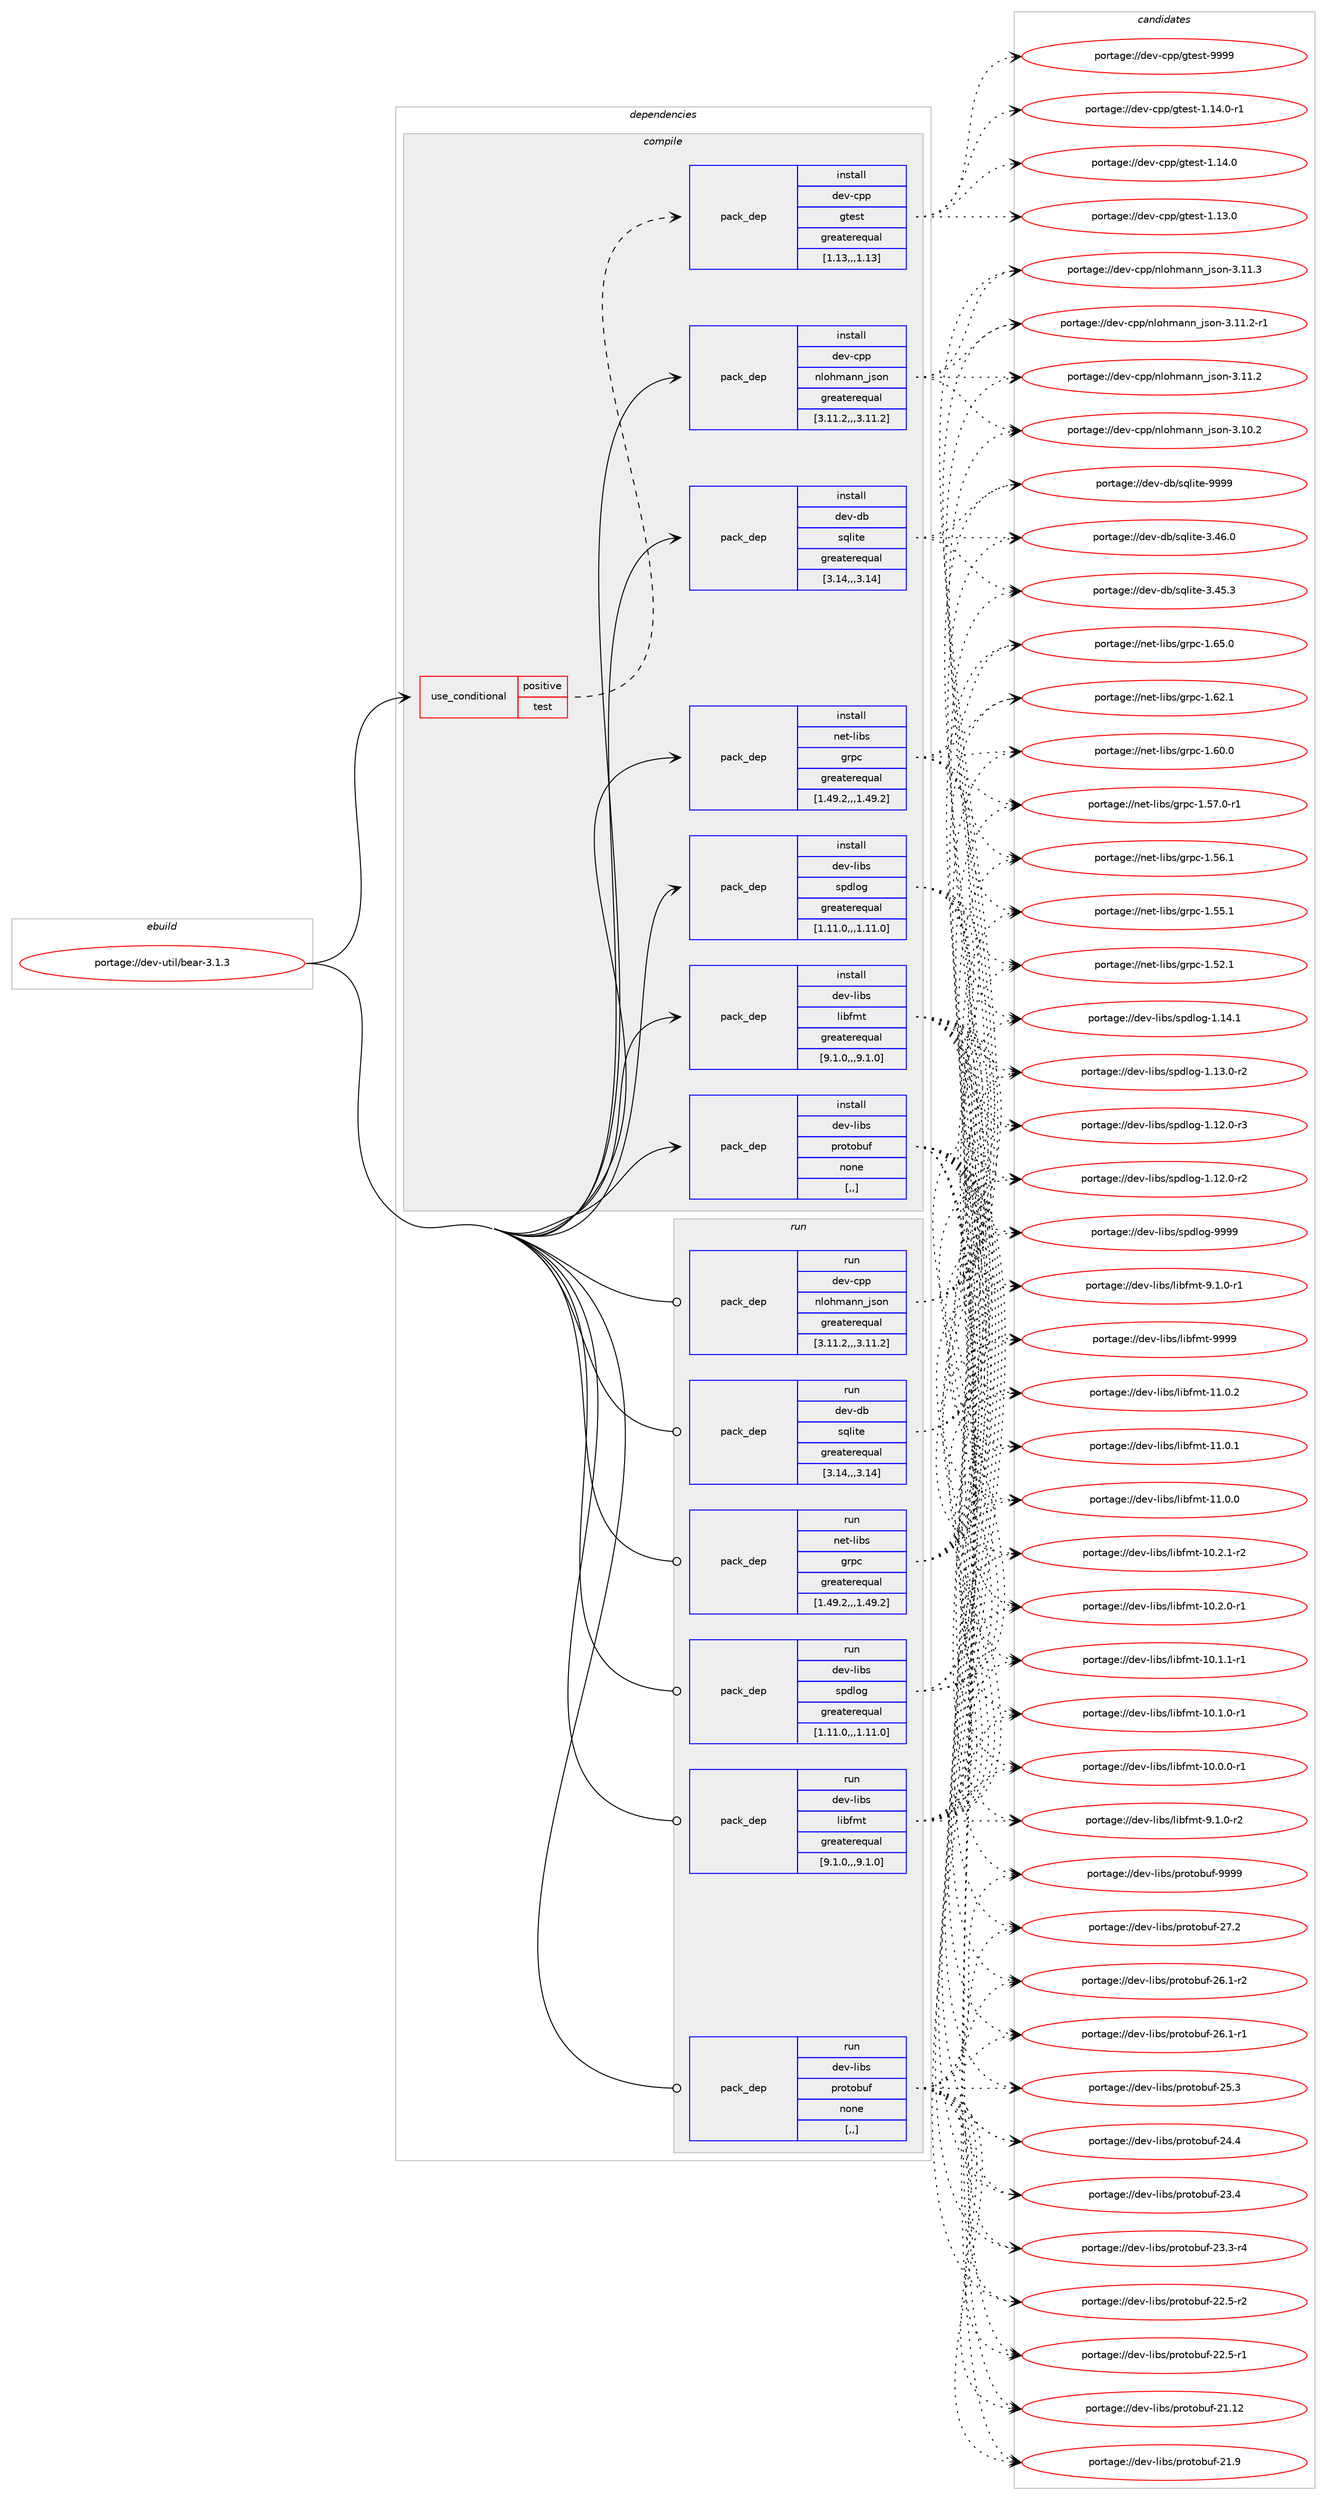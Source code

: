 digraph prolog {

# *************
# Graph options
# *************

newrank=true;
concentrate=true;
compound=true;
graph [rankdir=LR,fontname=Helvetica,fontsize=10,ranksep=1.5];#, ranksep=2.5, nodesep=0.2];
edge  [arrowhead=vee];
node  [fontname=Helvetica,fontsize=10];

# **********
# The ebuild
# **********

subgraph cluster_leftcol {
color=gray;
label=<<i>ebuild</i>>;
id [label="portage://dev-util/bear-3.1.3", color=red, width=4, href="../dev-util/bear-3.1.3.svg"];
}

# ****************
# The dependencies
# ****************

subgraph cluster_midcol {
color=gray;
label=<<i>dependencies</i>>;
subgraph cluster_compile {
fillcolor="#eeeeee";
style=filled;
label=<<i>compile</i>>;
subgraph cond59224 {
dependency210630 [label=<<TABLE BORDER="0" CELLBORDER="1" CELLSPACING="0" CELLPADDING="4"><TR><TD ROWSPAN="3" CELLPADDING="10">use_conditional</TD></TR><TR><TD>positive</TD></TR><TR><TD>test</TD></TR></TABLE>>, shape=none, color=red];
subgraph pack150010 {
dependency210631 [label=<<TABLE BORDER="0" CELLBORDER="1" CELLSPACING="0" CELLPADDING="4" WIDTH="220"><TR><TD ROWSPAN="6" CELLPADDING="30">pack_dep</TD></TR><TR><TD WIDTH="110">install</TD></TR><TR><TD>dev-cpp</TD></TR><TR><TD>gtest</TD></TR><TR><TD>greaterequal</TD></TR><TR><TD>[1.13,,,1.13]</TD></TR></TABLE>>, shape=none, color=blue];
}
dependency210630:e -> dependency210631:w [weight=20,style="dashed",arrowhead="vee"];
}
id:e -> dependency210630:w [weight=20,style="solid",arrowhead="vee"];
subgraph pack150011 {
dependency210632 [label=<<TABLE BORDER="0" CELLBORDER="1" CELLSPACING="0" CELLPADDING="4" WIDTH="220"><TR><TD ROWSPAN="6" CELLPADDING="30">pack_dep</TD></TR><TR><TD WIDTH="110">install</TD></TR><TR><TD>dev-cpp</TD></TR><TR><TD>nlohmann_json</TD></TR><TR><TD>greaterequal</TD></TR><TR><TD>[3.11.2,,,3.11.2]</TD></TR></TABLE>>, shape=none, color=blue];
}
id:e -> dependency210632:w [weight=20,style="solid",arrowhead="vee"];
subgraph pack150012 {
dependency210633 [label=<<TABLE BORDER="0" CELLBORDER="1" CELLSPACING="0" CELLPADDING="4" WIDTH="220"><TR><TD ROWSPAN="6" CELLPADDING="30">pack_dep</TD></TR><TR><TD WIDTH="110">install</TD></TR><TR><TD>dev-db</TD></TR><TR><TD>sqlite</TD></TR><TR><TD>greaterequal</TD></TR><TR><TD>[3.14,,,3.14]</TD></TR></TABLE>>, shape=none, color=blue];
}
id:e -> dependency210633:w [weight=20,style="solid",arrowhead="vee"];
subgraph pack150013 {
dependency210634 [label=<<TABLE BORDER="0" CELLBORDER="1" CELLSPACING="0" CELLPADDING="4" WIDTH="220"><TR><TD ROWSPAN="6" CELLPADDING="30">pack_dep</TD></TR><TR><TD WIDTH="110">install</TD></TR><TR><TD>dev-libs</TD></TR><TR><TD>libfmt</TD></TR><TR><TD>greaterequal</TD></TR><TR><TD>[9.1.0,,,9.1.0]</TD></TR></TABLE>>, shape=none, color=blue];
}
id:e -> dependency210634:w [weight=20,style="solid",arrowhead="vee"];
subgraph pack150014 {
dependency210635 [label=<<TABLE BORDER="0" CELLBORDER="1" CELLSPACING="0" CELLPADDING="4" WIDTH="220"><TR><TD ROWSPAN="6" CELLPADDING="30">pack_dep</TD></TR><TR><TD WIDTH="110">install</TD></TR><TR><TD>dev-libs</TD></TR><TR><TD>protobuf</TD></TR><TR><TD>none</TD></TR><TR><TD>[,,]</TD></TR></TABLE>>, shape=none, color=blue];
}
id:e -> dependency210635:w [weight=20,style="solid",arrowhead="vee"];
subgraph pack150015 {
dependency210636 [label=<<TABLE BORDER="0" CELLBORDER="1" CELLSPACING="0" CELLPADDING="4" WIDTH="220"><TR><TD ROWSPAN="6" CELLPADDING="30">pack_dep</TD></TR><TR><TD WIDTH="110">install</TD></TR><TR><TD>dev-libs</TD></TR><TR><TD>spdlog</TD></TR><TR><TD>greaterequal</TD></TR><TR><TD>[1.11.0,,,1.11.0]</TD></TR></TABLE>>, shape=none, color=blue];
}
id:e -> dependency210636:w [weight=20,style="solid",arrowhead="vee"];
subgraph pack150016 {
dependency210637 [label=<<TABLE BORDER="0" CELLBORDER="1" CELLSPACING="0" CELLPADDING="4" WIDTH="220"><TR><TD ROWSPAN="6" CELLPADDING="30">pack_dep</TD></TR><TR><TD WIDTH="110">install</TD></TR><TR><TD>net-libs</TD></TR><TR><TD>grpc</TD></TR><TR><TD>greaterequal</TD></TR><TR><TD>[1.49.2,,,1.49.2]</TD></TR></TABLE>>, shape=none, color=blue];
}
id:e -> dependency210637:w [weight=20,style="solid",arrowhead="vee"];
}
subgraph cluster_compileandrun {
fillcolor="#eeeeee";
style=filled;
label=<<i>compile and run</i>>;
}
subgraph cluster_run {
fillcolor="#eeeeee";
style=filled;
label=<<i>run</i>>;
subgraph pack150017 {
dependency210638 [label=<<TABLE BORDER="0" CELLBORDER="1" CELLSPACING="0" CELLPADDING="4" WIDTH="220"><TR><TD ROWSPAN="6" CELLPADDING="30">pack_dep</TD></TR><TR><TD WIDTH="110">run</TD></TR><TR><TD>dev-cpp</TD></TR><TR><TD>nlohmann_json</TD></TR><TR><TD>greaterequal</TD></TR><TR><TD>[3.11.2,,,3.11.2]</TD></TR></TABLE>>, shape=none, color=blue];
}
id:e -> dependency210638:w [weight=20,style="solid",arrowhead="odot"];
subgraph pack150018 {
dependency210639 [label=<<TABLE BORDER="0" CELLBORDER="1" CELLSPACING="0" CELLPADDING="4" WIDTH="220"><TR><TD ROWSPAN="6" CELLPADDING="30">pack_dep</TD></TR><TR><TD WIDTH="110">run</TD></TR><TR><TD>dev-db</TD></TR><TR><TD>sqlite</TD></TR><TR><TD>greaterequal</TD></TR><TR><TD>[3.14,,,3.14]</TD></TR></TABLE>>, shape=none, color=blue];
}
id:e -> dependency210639:w [weight=20,style="solid",arrowhead="odot"];
subgraph pack150019 {
dependency210640 [label=<<TABLE BORDER="0" CELLBORDER="1" CELLSPACING="0" CELLPADDING="4" WIDTH="220"><TR><TD ROWSPAN="6" CELLPADDING="30">pack_dep</TD></TR><TR><TD WIDTH="110">run</TD></TR><TR><TD>dev-libs</TD></TR><TR><TD>libfmt</TD></TR><TR><TD>greaterequal</TD></TR><TR><TD>[9.1.0,,,9.1.0]</TD></TR></TABLE>>, shape=none, color=blue];
}
id:e -> dependency210640:w [weight=20,style="solid",arrowhead="odot"];
subgraph pack150020 {
dependency210641 [label=<<TABLE BORDER="0" CELLBORDER="1" CELLSPACING="0" CELLPADDING="4" WIDTH="220"><TR><TD ROWSPAN="6" CELLPADDING="30">pack_dep</TD></TR><TR><TD WIDTH="110">run</TD></TR><TR><TD>dev-libs</TD></TR><TR><TD>protobuf</TD></TR><TR><TD>none</TD></TR><TR><TD>[,,]</TD></TR></TABLE>>, shape=none, color=blue];
}
id:e -> dependency210641:w [weight=20,style="solid",arrowhead="odot"];
subgraph pack150021 {
dependency210642 [label=<<TABLE BORDER="0" CELLBORDER="1" CELLSPACING="0" CELLPADDING="4" WIDTH="220"><TR><TD ROWSPAN="6" CELLPADDING="30">pack_dep</TD></TR><TR><TD WIDTH="110">run</TD></TR><TR><TD>dev-libs</TD></TR><TR><TD>spdlog</TD></TR><TR><TD>greaterequal</TD></TR><TR><TD>[1.11.0,,,1.11.0]</TD></TR></TABLE>>, shape=none, color=blue];
}
id:e -> dependency210642:w [weight=20,style="solid",arrowhead="odot"];
subgraph pack150022 {
dependency210643 [label=<<TABLE BORDER="0" CELLBORDER="1" CELLSPACING="0" CELLPADDING="4" WIDTH="220"><TR><TD ROWSPAN="6" CELLPADDING="30">pack_dep</TD></TR><TR><TD WIDTH="110">run</TD></TR><TR><TD>net-libs</TD></TR><TR><TD>grpc</TD></TR><TR><TD>greaterequal</TD></TR><TR><TD>[1.49.2,,,1.49.2]</TD></TR></TABLE>>, shape=none, color=blue];
}
id:e -> dependency210643:w [weight=20,style="solid",arrowhead="odot"];
}
}

# **************
# The candidates
# **************

subgraph cluster_choices {
rank=same;
color=gray;
label=<<i>candidates</i>>;

subgraph choice150010 {
color=black;
nodesep=1;
choice1001011184599112112471031161011151164557575757 [label="portage://dev-cpp/gtest-9999", color=red, width=4,href="../dev-cpp/gtest-9999.svg"];
choice100101118459911211247103116101115116454946495246484511449 [label="portage://dev-cpp/gtest-1.14.0-r1", color=red, width=4,href="../dev-cpp/gtest-1.14.0-r1.svg"];
choice10010111845991121124710311610111511645494649524648 [label="portage://dev-cpp/gtest-1.14.0", color=red, width=4,href="../dev-cpp/gtest-1.14.0.svg"];
choice10010111845991121124710311610111511645494649514648 [label="portage://dev-cpp/gtest-1.13.0", color=red, width=4,href="../dev-cpp/gtest-1.13.0.svg"];
dependency210631:e -> choice1001011184599112112471031161011151164557575757:w [style=dotted,weight="100"];
dependency210631:e -> choice100101118459911211247103116101115116454946495246484511449:w [style=dotted,weight="100"];
dependency210631:e -> choice10010111845991121124710311610111511645494649524648:w [style=dotted,weight="100"];
dependency210631:e -> choice10010111845991121124710311610111511645494649514648:w [style=dotted,weight="100"];
}
subgraph choice150011 {
color=black;
nodesep=1;
choice100101118459911211247110108111104109971101109510611511111045514649494651 [label="portage://dev-cpp/nlohmann_json-3.11.3", color=red, width=4,href="../dev-cpp/nlohmann_json-3.11.3.svg"];
choice1001011184599112112471101081111041099711011095106115111110455146494946504511449 [label="portage://dev-cpp/nlohmann_json-3.11.2-r1", color=red, width=4,href="../dev-cpp/nlohmann_json-3.11.2-r1.svg"];
choice100101118459911211247110108111104109971101109510611511111045514649494650 [label="portage://dev-cpp/nlohmann_json-3.11.2", color=red, width=4,href="../dev-cpp/nlohmann_json-3.11.2.svg"];
choice100101118459911211247110108111104109971101109510611511111045514649484650 [label="portage://dev-cpp/nlohmann_json-3.10.2", color=red, width=4,href="../dev-cpp/nlohmann_json-3.10.2.svg"];
dependency210632:e -> choice100101118459911211247110108111104109971101109510611511111045514649494651:w [style=dotted,weight="100"];
dependency210632:e -> choice1001011184599112112471101081111041099711011095106115111110455146494946504511449:w [style=dotted,weight="100"];
dependency210632:e -> choice100101118459911211247110108111104109971101109510611511111045514649494650:w [style=dotted,weight="100"];
dependency210632:e -> choice100101118459911211247110108111104109971101109510611511111045514649484650:w [style=dotted,weight="100"];
}
subgraph choice150012 {
color=black;
nodesep=1;
choice1001011184510098471151131081051161014557575757 [label="portage://dev-db/sqlite-9999", color=red, width=4,href="../dev-db/sqlite-9999.svg"];
choice10010111845100984711511310810511610145514652544648 [label="portage://dev-db/sqlite-3.46.0", color=red, width=4,href="../dev-db/sqlite-3.46.0.svg"];
choice10010111845100984711511310810511610145514652534651 [label="portage://dev-db/sqlite-3.45.3", color=red, width=4,href="../dev-db/sqlite-3.45.3.svg"];
dependency210633:e -> choice1001011184510098471151131081051161014557575757:w [style=dotted,weight="100"];
dependency210633:e -> choice10010111845100984711511310810511610145514652544648:w [style=dotted,weight="100"];
dependency210633:e -> choice10010111845100984711511310810511610145514652534651:w [style=dotted,weight="100"];
}
subgraph choice150013 {
color=black;
nodesep=1;
choice100101118451081059811547108105981021091164557575757 [label="portage://dev-libs/libfmt-9999", color=red, width=4,href="../dev-libs/libfmt-9999.svg"];
choice1001011184510810598115471081059810210911645494946484650 [label="portage://dev-libs/libfmt-11.0.2", color=red, width=4,href="../dev-libs/libfmt-11.0.2.svg"];
choice1001011184510810598115471081059810210911645494946484649 [label="portage://dev-libs/libfmt-11.0.1", color=red, width=4,href="../dev-libs/libfmt-11.0.1.svg"];
choice1001011184510810598115471081059810210911645494946484648 [label="portage://dev-libs/libfmt-11.0.0", color=red, width=4,href="../dev-libs/libfmt-11.0.0.svg"];
choice10010111845108105981154710810598102109116454948465046494511450 [label="portage://dev-libs/libfmt-10.2.1-r2", color=red, width=4,href="../dev-libs/libfmt-10.2.1-r2.svg"];
choice10010111845108105981154710810598102109116454948465046484511449 [label="portage://dev-libs/libfmt-10.2.0-r1", color=red, width=4,href="../dev-libs/libfmt-10.2.0-r1.svg"];
choice10010111845108105981154710810598102109116454948464946494511449 [label="portage://dev-libs/libfmt-10.1.1-r1", color=red, width=4,href="../dev-libs/libfmt-10.1.1-r1.svg"];
choice10010111845108105981154710810598102109116454948464946484511449 [label="portage://dev-libs/libfmt-10.1.0-r1", color=red, width=4,href="../dev-libs/libfmt-10.1.0-r1.svg"];
choice10010111845108105981154710810598102109116454948464846484511449 [label="portage://dev-libs/libfmt-10.0.0-r1", color=red, width=4,href="../dev-libs/libfmt-10.0.0-r1.svg"];
choice100101118451081059811547108105981021091164557464946484511450 [label="portage://dev-libs/libfmt-9.1.0-r2", color=red, width=4,href="../dev-libs/libfmt-9.1.0-r2.svg"];
choice100101118451081059811547108105981021091164557464946484511449 [label="portage://dev-libs/libfmt-9.1.0-r1", color=red, width=4,href="../dev-libs/libfmt-9.1.0-r1.svg"];
dependency210634:e -> choice100101118451081059811547108105981021091164557575757:w [style=dotted,weight="100"];
dependency210634:e -> choice1001011184510810598115471081059810210911645494946484650:w [style=dotted,weight="100"];
dependency210634:e -> choice1001011184510810598115471081059810210911645494946484649:w [style=dotted,weight="100"];
dependency210634:e -> choice1001011184510810598115471081059810210911645494946484648:w [style=dotted,weight="100"];
dependency210634:e -> choice10010111845108105981154710810598102109116454948465046494511450:w [style=dotted,weight="100"];
dependency210634:e -> choice10010111845108105981154710810598102109116454948465046484511449:w [style=dotted,weight="100"];
dependency210634:e -> choice10010111845108105981154710810598102109116454948464946494511449:w [style=dotted,weight="100"];
dependency210634:e -> choice10010111845108105981154710810598102109116454948464946484511449:w [style=dotted,weight="100"];
dependency210634:e -> choice10010111845108105981154710810598102109116454948464846484511449:w [style=dotted,weight="100"];
dependency210634:e -> choice100101118451081059811547108105981021091164557464946484511450:w [style=dotted,weight="100"];
dependency210634:e -> choice100101118451081059811547108105981021091164557464946484511449:w [style=dotted,weight="100"];
}
subgraph choice150014 {
color=black;
nodesep=1;
choice100101118451081059811547112114111116111981171024557575757 [label="portage://dev-libs/protobuf-9999", color=red, width=4,href="../dev-libs/protobuf-9999.svg"];
choice100101118451081059811547112114111116111981171024550554650 [label="portage://dev-libs/protobuf-27.2", color=red, width=4,href="../dev-libs/protobuf-27.2.svg"];
choice1001011184510810598115471121141111161119811710245505446494511450 [label="portage://dev-libs/protobuf-26.1-r2", color=red, width=4,href="../dev-libs/protobuf-26.1-r2.svg"];
choice1001011184510810598115471121141111161119811710245505446494511449 [label="portage://dev-libs/protobuf-26.1-r1", color=red, width=4,href="../dev-libs/protobuf-26.1-r1.svg"];
choice100101118451081059811547112114111116111981171024550534651 [label="portage://dev-libs/protobuf-25.3", color=red, width=4,href="../dev-libs/protobuf-25.3.svg"];
choice100101118451081059811547112114111116111981171024550524652 [label="portage://dev-libs/protobuf-24.4", color=red, width=4,href="../dev-libs/protobuf-24.4.svg"];
choice100101118451081059811547112114111116111981171024550514652 [label="portage://dev-libs/protobuf-23.4", color=red, width=4,href="../dev-libs/protobuf-23.4.svg"];
choice1001011184510810598115471121141111161119811710245505146514511452 [label="portage://dev-libs/protobuf-23.3-r4", color=red, width=4,href="../dev-libs/protobuf-23.3-r4.svg"];
choice1001011184510810598115471121141111161119811710245505046534511450 [label="portage://dev-libs/protobuf-22.5-r2", color=red, width=4,href="../dev-libs/protobuf-22.5-r2.svg"];
choice1001011184510810598115471121141111161119811710245505046534511449 [label="portage://dev-libs/protobuf-22.5-r1", color=red, width=4,href="../dev-libs/protobuf-22.5-r1.svg"];
choice10010111845108105981154711211411111611198117102455049464950 [label="portage://dev-libs/protobuf-21.12", color=red, width=4,href="../dev-libs/protobuf-21.12.svg"];
choice100101118451081059811547112114111116111981171024550494657 [label="portage://dev-libs/protobuf-21.9", color=red, width=4,href="../dev-libs/protobuf-21.9.svg"];
dependency210635:e -> choice100101118451081059811547112114111116111981171024557575757:w [style=dotted,weight="100"];
dependency210635:e -> choice100101118451081059811547112114111116111981171024550554650:w [style=dotted,weight="100"];
dependency210635:e -> choice1001011184510810598115471121141111161119811710245505446494511450:w [style=dotted,weight="100"];
dependency210635:e -> choice1001011184510810598115471121141111161119811710245505446494511449:w [style=dotted,weight="100"];
dependency210635:e -> choice100101118451081059811547112114111116111981171024550534651:w [style=dotted,weight="100"];
dependency210635:e -> choice100101118451081059811547112114111116111981171024550524652:w [style=dotted,weight="100"];
dependency210635:e -> choice100101118451081059811547112114111116111981171024550514652:w [style=dotted,weight="100"];
dependency210635:e -> choice1001011184510810598115471121141111161119811710245505146514511452:w [style=dotted,weight="100"];
dependency210635:e -> choice1001011184510810598115471121141111161119811710245505046534511450:w [style=dotted,weight="100"];
dependency210635:e -> choice1001011184510810598115471121141111161119811710245505046534511449:w [style=dotted,weight="100"];
dependency210635:e -> choice10010111845108105981154711211411111611198117102455049464950:w [style=dotted,weight="100"];
dependency210635:e -> choice100101118451081059811547112114111116111981171024550494657:w [style=dotted,weight="100"];
}
subgraph choice150015 {
color=black;
nodesep=1;
choice1001011184510810598115471151121001081111034557575757 [label="portage://dev-libs/spdlog-9999", color=red, width=4,href="../dev-libs/spdlog-9999.svg"];
choice10010111845108105981154711511210010811110345494649524649 [label="portage://dev-libs/spdlog-1.14.1", color=red, width=4,href="../dev-libs/spdlog-1.14.1.svg"];
choice100101118451081059811547115112100108111103454946495146484511450 [label="portage://dev-libs/spdlog-1.13.0-r2", color=red, width=4,href="../dev-libs/spdlog-1.13.0-r2.svg"];
choice100101118451081059811547115112100108111103454946495046484511451 [label="portage://dev-libs/spdlog-1.12.0-r3", color=red, width=4,href="../dev-libs/spdlog-1.12.0-r3.svg"];
choice100101118451081059811547115112100108111103454946495046484511450 [label="portage://dev-libs/spdlog-1.12.0-r2", color=red, width=4,href="../dev-libs/spdlog-1.12.0-r2.svg"];
dependency210636:e -> choice1001011184510810598115471151121001081111034557575757:w [style=dotted,weight="100"];
dependency210636:e -> choice10010111845108105981154711511210010811110345494649524649:w [style=dotted,weight="100"];
dependency210636:e -> choice100101118451081059811547115112100108111103454946495146484511450:w [style=dotted,weight="100"];
dependency210636:e -> choice100101118451081059811547115112100108111103454946495046484511451:w [style=dotted,weight="100"];
dependency210636:e -> choice100101118451081059811547115112100108111103454946495046484511450:w [style=dotted,weight="100"];
}
subgraph choice150016 {
color=black;
nodesep=1;
choice1101011164510810598115471031141129945494654534648 [label="portage://net-libs/grpc-1.65.0", color=red, width=4,href="../net-libs/grpc-1.65.0.svg"];
choice1101011164510810598115471031141129945494654504649 [label="portage://net-libs/grpc-1.62.1", color=red, width=4,href="../net-libs/grpc-1.62.1.svg"];
choice1101011164510810598115471031141129945494654484648 [label="portage://net-libs/grpc-1.60.0", color=red, width=4,href="../net-libs/grpc-1.60.0.svg"];
choice11010111645108105981154710311411299454946535546484511449 [label="portage://net-libs/grpc-1.57.0-r1", color=red, width=4,href="../net-libs/grpc-1.57.0-r1.svg"];
choice1101011164510810598115471031141129945494653544649 [label="portage://net-libs/grpc-1.56.1", color=red, width=4,href="../net-libs/grpc-1.56.1.svg"];
choice1101011164510810598115471031141129945494653534649 [label="portage://net-libs/grpc-1.55.1", color=red, width=4,href="../net-libs/grpc-1.55.1.svg"];
choice1101011164510810598115471031141129945494653504649 [label="portage://net-libs/grpc-1.52.1", color=red, width=4,href="../net-libs/grpc-1.52.1.svg"];
dependency210637:e -> choice1101011164510810598115471031141129945494654534648:w [style=dotted,weight="100"];
dependency210637:e -> choice1101011164510810598115471031141129945494654504649:w [style=dotted,weight="100"];
dependency210637:e -> choice1101011164510810598115471031141129945494654484648:w [style=dotted,weight="100"];
dependency210637:e -> choice11010111645108105981154710311411299454946535546484511449:w [style=dotted,weight="100"];
dependency210637:e -> choice1101011164510810598115471031141129945494653544649:w [style=dotted,weight="100"];
dependency210637:e -> choice1101011164510810598115471031141129945494653534649:w [style=dotted,weight="100"];
dependency210637:e -> choice1101011164510810598115471031141129945494653504649:w [style=dotted,weight="100"];
}
subgraph choice150017 {
color=black;
nodesep=1;
choice100101118459911211247110108111104109971101109510611511111045514649494651 [label="portage://dev-cpp/nlohmann_json-3.11.3", color=red, width=4,href="../dev-cpp/nlohmann_json-3.11.3.svg"];
choice1001011184599112112471101081111041099711011095106115111110455146494946504511449 [label="portage://dev-cpp/nlohmann_json-3.11.2-r1", color=red, width=4,href="../dev-cpp/nlohmann_json-3.11.2-r1.svg"];
choice100101118459911211247110108111104109971101109510611511111045514649494650 [label="portage://dev-cpp/nlohmann_json-3.11.2", color=red, width=4,href="../dev-cpp/nlohmann_json-3.11.2.svg"];
choice100101118459911211247110108111104109971101109510611511111045514649484650 [label="portage://dev-cpp/nlohmann_json-3.10.2", color=red, width=4,href="../dev-cpp/nlohmann_json-3.10.2.svg"];
dependency210638:e -> choice100101118459911211247110108111104109971101109510611511111045514649494651:w [style=dotted,weight="100"];
dependency210638:e -> choice1001011184599112112471101081111041099711011095106115111110455146494946504511449:w [style=dotted,weight="100"];
dependency210638:e -> choice100101118459911211247110108111104109971101109510611511111045514649494650:w [style=dotted,weight="100"];
dependency210638:e -> choice100101118459911211247110108111104109971101109510611511111045514649484650:w [style=dotted,weight="100"];
}
subgraph choice150018 {
color=black;
nodesep=1;
choice1001011184510098471151131081051161014557575757 [label="portage://dev-db/sqlite-9999", color=red, width=4,href="../dev-db/sqlite-9999.svg"];
choice10010111845100984711511310810511610145514652544648 [label="portage://dev-db/sqlite-3.46.0", color=red, width=4,href="../dev-db/sqlite-3.46.0.svg"];
choice10010111845100984711511310810511610145514652534651 [label="portage://dev-db/sqlite-3.45.3", color=red, width=4,href="../dev-db/sqlite-3.45.3.svg"];
dependency210639:e -> choice1001011184510098471151131081051161014557575757:w [style=dotted,weight="100"];
dependency210639:e -> choice10010111845100984711511310810511610145514652544648:w [style=dotted,weight="100"];
dependency210639:e -> choice10010111845100984711511310810511610145514652534651:w [style=dotted,weight="100"];
}
subgraph choice150019 {
color=black;
nodesep=1;
choice100101118451081059811547108105981021091164557575757 [label="portage://dev-libs/libfmt-9999", color=red, width=4,href="../dev-libs/libfmt-9999.svg"];
choice1001011184510810598115471081059810210911645494946484650 [label="portage://dev-libs/libfmt-11.0.2", color=red, width=4,href="../dev-libs/libfmt-11.0.2.svg"];
choice1001011184510810598115471081059810210911645494946484649 [label="portage://dev-libs/libfmt-11.0.1", color=red, width=4,href="../dev-libs/libfmt-11.0.1.svg"];
choice1001011184510810598115471081059810210911645494946484648 [label="portage://dev-libs/libfmt-11.0.0", color=red, width=4,href="../dev-libs/libfmt-11.0.0.svg"];
choice10010111845108105981154710810598102109116454948465046494511450 [label="portage://dev-libs/libfmt-10.2.1-r2", color=red, width=4,href="../dev-libs/libfmt-10.2.1-r2.svg"];
choice10010111845108105981154710810598102109116454948465046484511449 [label="portage://dev-libs/libfmt-10.2.0-r1", color=red, width=4,href="../dev-libs/libfmt-10.2.0-r1.svg"];
choice10010111845108105981154710810598102109116454948464946494511449 [label="portage://dev-libs/libfmt-10.1.1-r1", color=red, width=4,href="../dev-libs/libfmt-10.1.1-r1.svg"];
choice10010111845108105981154710810598102109116454948464946484511449 [label="portage://dev-libs/libfmt-10.1.0-r1", color=red, width=4,href="../dev-libs/libfmt-10.1.0-r1.svg"];
choice10010111845108105981154710810598102109116454948464846484511449 [label="portage://dev-libs/libfmt-10.0.0-r1", color=red, width=4,href="../dev-libs/libfmt-10.0.0-r1.svg"];
choice100101118451081059811547108105981021091164557464946484511450 [label="portage://dev-libs/libfmt-9.1.0-r2", color=red, width=4,href="../dev-libs/libfmt-9.1.0-r2.svg"];
choice100101118451081059811547108105981021091164557464946484511449 [label="portage://dev-libs/libfmt-9.1.0-r1", color=red, width=4,href="../dev-libs/libfmt-9.1.0-r1.svg"];
dependency210640:e -> choice100101118451081059811547108105981021091164557575757:w [style=dotted,weight="100"];
dependency210640:e -> choice1001011184510810598115471081059810210911645494946484650:w [style=dotted,weight="100"];
dependency210640:e -> choice1001011184510810598115471081059810210911645494946484649:w [style=dotted,weight="100"];
dependency210640:e -> choice1001011184510810598115471081059810210911645494946484648:w [style=dotted,weight="100"];
dependency210640:e -> choice10010111845108105981154710810598102109116454948465046494511450:w [style=dotted,weight="100"];
dependency210640:e -> choice10010111845108105981154710810598102109116454948465046484511449:w [style=dotted,weight="100"];
dependency210640:e -> choice10010111845108105981154710810598102109116454948464946494511449:w [style=dotted,weight="100"];
dependency210640:e -> choice10010111845108105981154710810598102109116454948464946484511449:w [style=dotted,weight="100"];
dependency210640:e -> choice10010111845108105981154710810598102109116454948464846484511449:w [style=dotted,weight="100"];
dependency210640:e -> choice100101118451081059811547108105981021091164557464946484511450:w [style=dotted,weight="100"];
dependency210640:e -> choice100101118451081059811547108105981021091164557464946484511449:w [style=dotted,weight="100"];
}
subgraph choice150020 {
color=black;
nodesep=1;
choice100101118451081059811547112114111116111981171024557575757 [label="portage://dev-libs/protobuf-9999", color=red, width=4,href="../dev-libs/protobuf-9999.svg"];
choice100101118451081059811547112114111116111981171024550554650 [label="portage://dev-libs/protobuf-27.2", color=red, width=4,href="../dev-libs/protobuf-27.2.svg"];
choice1001011184510810598115471121141111161119811710245505446494511450 [label="portage://dev-libs/protobuf-26.1-r2", color=red, width=4,href="../dev-libs/protobuf-26.1-r2.svg"];
choice1001011184510810598115471121141111161119811710245505446494511449 [label="portage://dev-libs/protobuf-26.1-r1", color=red, width=4,href="../dev-libs/protobuf-26.1-r1.svg"];
choice100101118451081059811547112114111116111981171024550534651 [label="portage://dev-libs/protobuf-25.3", color=red, width=4,href="../dev-libs/protobuf-25.3.svg"];
choice100101118451081059811547112114111116111981171024550524652 [label="portage://dev-libs/protobuf-24.4", color=red, width=4,href="../dev-libs/protobuf-24.4.svg"];
choice100101118451081059811547112114111116111981171024550514652 [label="portage://dev-libs/protobuf-23.4", color=red, width=4,href="../dev-libs/protobuf-23.4.svg"];
choice1001011184510810598115471121141111161119811710245505146514511452 [label="portage://dev-libs/protobuf-23.3-r4", color=red, width=4,href="../dev-libs/protobuf-23.3-r4.svg"];
choice1001011184510810598115471121141111161119811710245505046534511450 [label="portage://dev-libs/protobuf-22.5-r2", color=red, width=4,href="../dev-libs/protobuf-22.5-r2.svg"];
choice1001011184510810598115471121141111161119811710245505046534511449 [label="portage://dev-libs/protobuf-22.5-r1", color=red, width=4,href="../dev-libs/protobuf-22.5-r1.svg"];
choice10010111845108105981154711211411111611198117102455049464950 [label="portage://dev-libs/protobuf-21.12", color=red, width=4,href="../dev-libs/protobuf-21.12.svg"];
choice100101118451081059811547112114111116111981171024550494657 [label="portage://dev-libs/protobuf-21.9", color=red, width=4,href="../dev-libs/protobuf-21.9.svg"];
dependency210641:e -> choice100101118451081059811547112114111116111981171024557575757:w [style=dotted,weight="100"];
dependency210641:e -> choice100101118451081059811547112114111116111981171024550554650:w [style=dotted,weight="100"];
dependency210641:e -> choice1001011184510810598115471121141111161119811710245505446494511450:w [style=dotted,weight="100"];
dependency210641:e -> choice1001011184510810598115471121141111161119811710245505446494511449:w [style=dotted,weight="100"];
dependency210641:e -> choice100101118451081059811547112114111116111981171024550534651:w [style=dotted,weight="100"];
dependency210641:e -> choice100101118451081059811547112114111116111981171024550524652:w [style=dotted,weight="100"];
dependency210641:e -> choice100101118451081059811547112114111116111981171024550514652:w [style=dotted,weight="100"];
dependency210641:e -> choice1001011184510810598115471121141111161119811710245505146514511452:w [style=dotted,weight="100"];
dependency210641:e -> choice1001011184510810598115471121141111161119811710245505046534511450:w [style=dotted,weight="100"];
dependency210641:e -> choice1001011184510810598115471121141111161119811710245505046534511449:w [style=dotted,weight="100"];
dependency210641:e -> choice10010111845108105981154711211411111611198117102455049464950:w [style=dotted,weight="100"];
dependency210641:e -> choice100101118451081059811547112114111116111981171024550494657:w [style=dotted,weight="100"];
}
subgraph choice150021 {
color=black;
nodesep=1;
choice1001011184510810598115471151121001081111034557575757 [label="portage://dev-libs/spdlog-9999", color=red, width=4,href="../dev-libs/spdlog-9999.svg"];
choice10010111845108105981154711511210010811110345494649524649 [label="portage://dev-libs/spdlog-1.14.1", color=red, width=4,href="../dev-libs/spdlog-1.14.1.svg"];
choice100101118451081059811547115112100108111103454946495146484511450 [label="portage://dev-libs/spdlog-1.13.0-r2", color=red, width=4,href="../dev-libs/spdlog-1.13.0-r2.svg"];
choice100101118451081059811547115112100108111103454946495046484511451 [label="portage://dev-libs/spdlog-1.12.0-r3", color=red, width=4,href="../dev-libs/spdlog-1.12.0-r3.svg"];
choice100101118451081059811547115112100108111103454946495046484511450 [label="portage://dev-libs/spdlog-1.12.0-r2", color=red, width=4,href="../dev-libs/spdlog-1.12.0-r2.svg"];
dependency210642:e -> choice1001011184510810598115471151121001081111034557575757:w [style=dotted,weight="100"];
dependency210642:e -> choice10010111845108105981154711511210010811110345494649524649:w [style=dotted,weight="100"];
dependency210642:e -> choice100101118451081059811547115112100108111103454946495146484511450:w [style=dotted,weight="100"];
dependency210642:e -> choice100101118451081059811547115112100108111103454946495046484511451:w [style=dotted,weight="100"];
dependency210642:e -> choice100101118451081059811547115112100108111103454946495046484511450:w [style=dotted,weight="100"];
}
subgraph choice150022 {
color=black;
nodesep=1;
choice1101011164510810598115471031141129945494654534648 [label="portage://net-libs/grpc-1.65.0", color=red, width=4,href="../net-libs/grpc-1.65.0.svg"];
choice1101011164510810598115471031141129945494654504649 [label="portage://net-libs/grpc-1.62.1", color=red, width=4,href="../net-libs/grpc-1.62.1.svg"];
choice1101011164510810598115471031141129945494654484648 [label="portage://net-libs/grpc-1.60.0", color=red, width=4,href="../net-libs/grpc-1.60.0.svg"];
choice11010111645108105981154710311411299454946535546484511449 [label="portage://net-libs/grpc-1.57.0-r1", color=red, width=4,href="../net-libs/grpc-1.57.0-r1.svg"];
choice1101011164510810598115471031141129945494653544649 [label="portage://net-libs/grpc-1.56.1", color=red, width=4,href="../net-libs/grpc-1.56.1.svg"];
choice1101011164510810598115471031141129945494653534649 [label="portage://net-libs/grpc-1.55.1", color=red, width=4,href="../net-libs/grpc-1.55.1.svg"];
choice1101011164510810598115471031141129945494653504649 [label="portage://net-libs/grpc-1.52.1", color=red, width=4,href="../net-libs/grpc-1.52.1.svg"];
dependency210643:e -> choice1101011164510810598115471031141129945494654534648:w [style=dotted,weight="100"];
dependency210643:e -> choice1101011164510810598115471031141129945494654504649:w [style=dotted,weight="100"];
dependency210643:e -> choice1101011164510810598115471031141129945494654484648:w [style=dotted,weight="100"];
dependency210643:e -> choice11010111645108105981154710311411299454946535546484511449:w [style=dotted,weight="100"];
dependency210643:e -> choice1101011164510810598115471031141129945494653544649:w [style=dotted,weight="100"];
dependency210643:e -> choice1101011164510810598115471031141129945494653534649:w [style=dotted,weight="100"];
dependency210643:e -> choice1101011164510810598115471031141129945494653504649:w [style=dotted,weight="100"];
}
}

}
